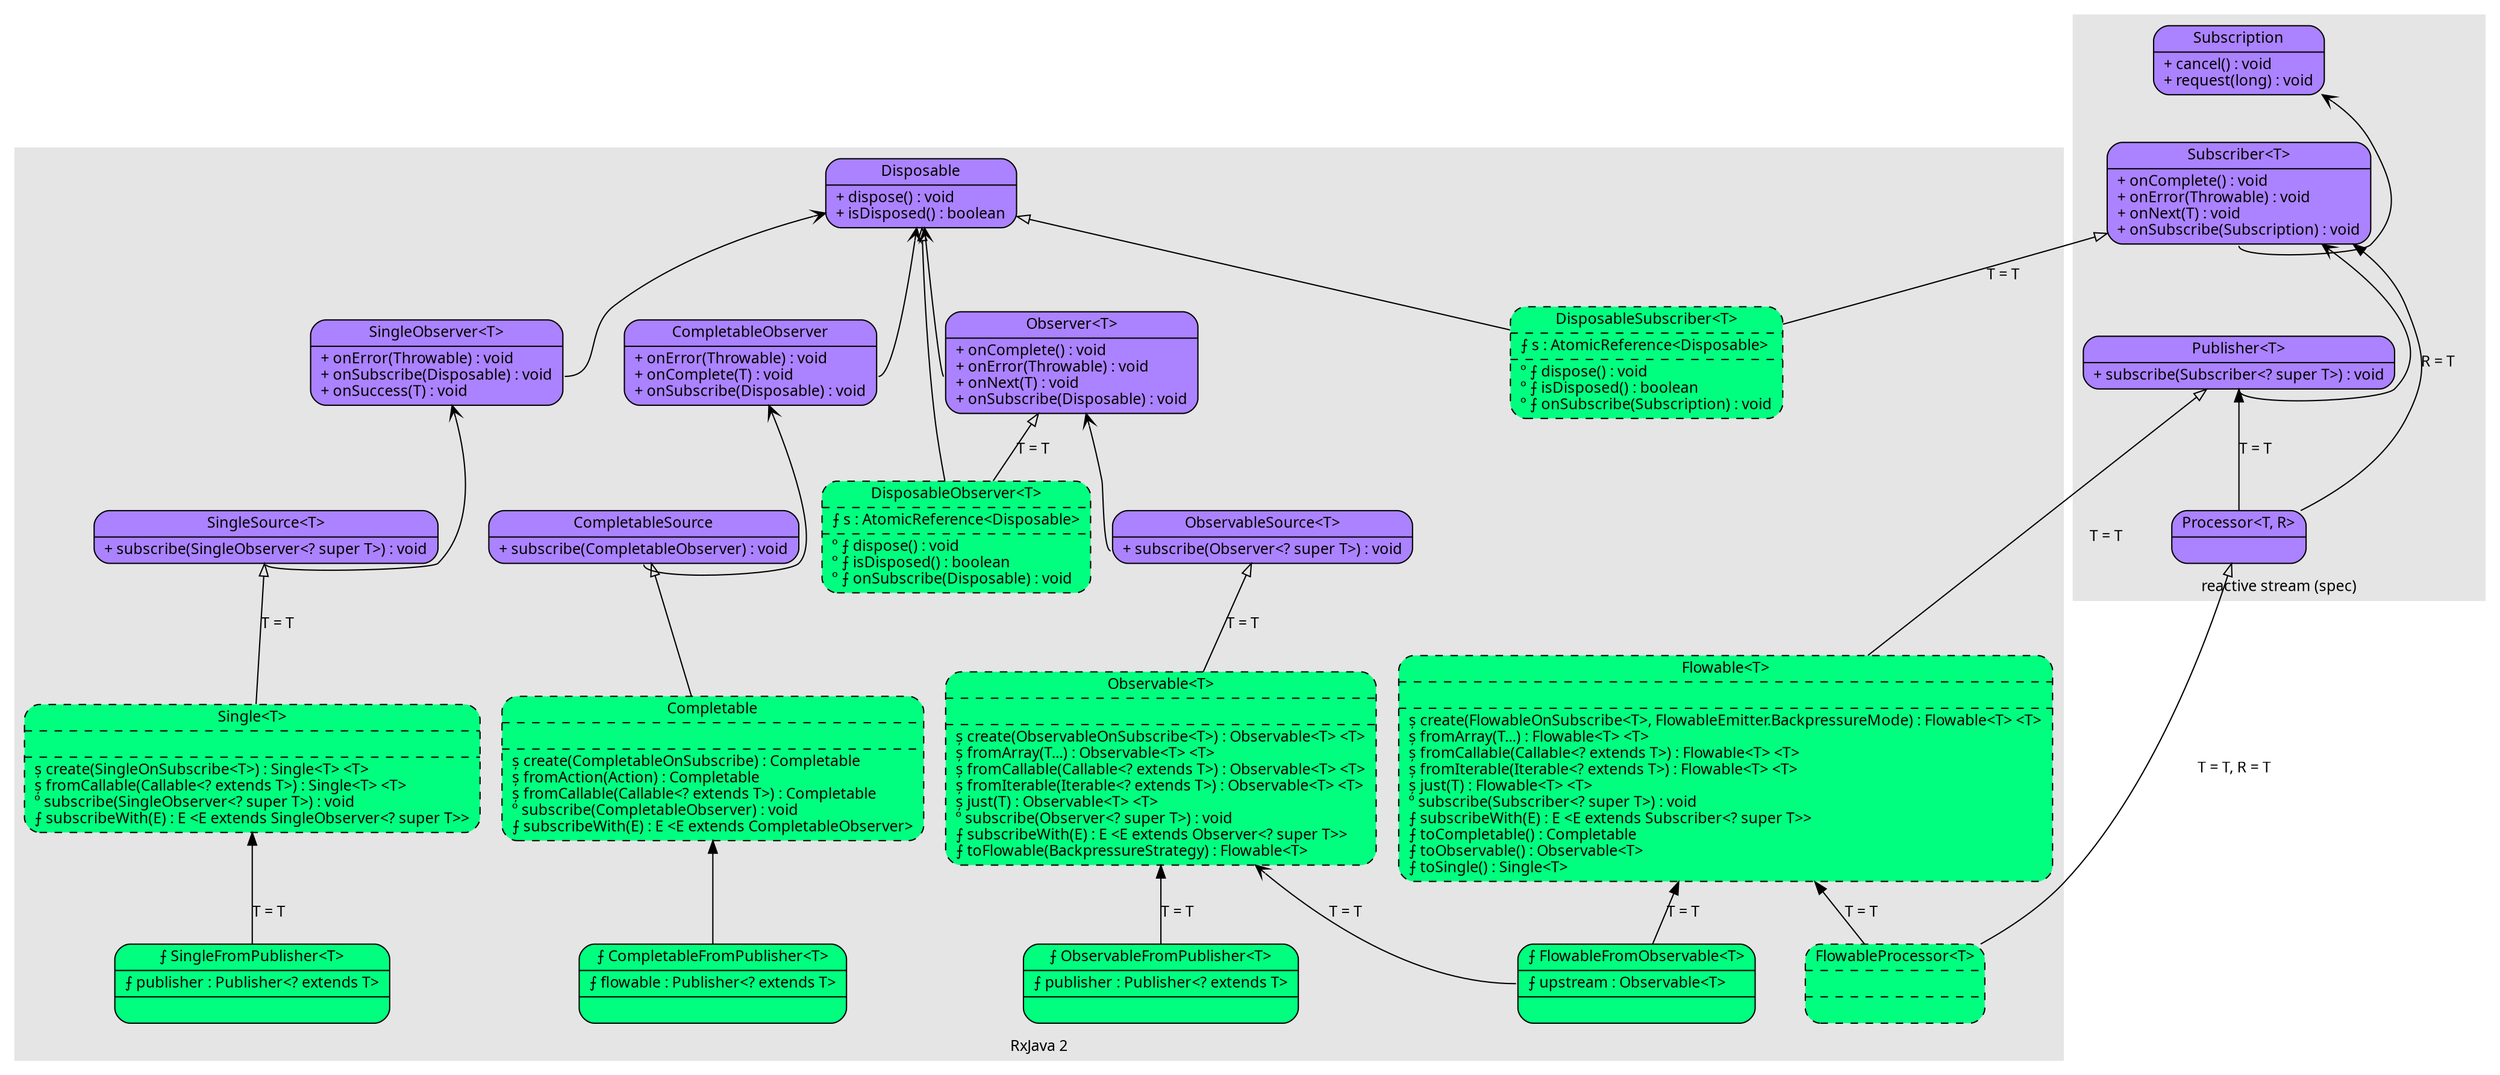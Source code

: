 digraph reactive {
	rankdir = BT;
    fontname = "Verdana";
    fontsize = 12;
    node [fontname = "Verdana", fontsize = 12, shape = "record"];
    edge [fontname = "Verdana", fontsize = 12];
    
	subgraph cluster25 {
		label = "reactive stream (spec)";
		style = filled;
		color = grey90;
		Processor [label = "{<f0>Processor&lt;T, R&gt;|}", style = "rounded, filled", fillcolor = "mediumpurple1"];
		Publisher [label = "{<f0>Publisher&lt;T&gt;|<f2>+ subscribe(Subscriber&lt;? super T&gt;) : void\l}", style = "rounded, filled", fillcolor = "mediumpurple1"];
		Subscriber [label = "{<f0>Subscriber&lt;T&gt;|<f2>+ onComplete() : void\l+ onError(Throwable) : void\l+ onNext(T) : void\l+ onSubscribe(Subscription) : void\l}", style = "rounded, filled", fillcolor = "mediumpurple1"];
		Subscription [label = "{<f0>Subscription|<f2>+ cancel() : void\l+ request(long) : void\l}", style = "rounded, filled", fillcolor = "mediumpurple1"];
	}
	
	subgraph cluster75 {
		label = "RxJava 2";
		style = filled;
		color = grey90;
		Completable [label = "{<f0>Completable|<f1>|<f2>&#537; create(CompletableOnSubscribe) : Completable\l&#537; fromAction(Action) : Completable\l&#537; fromCallable(Callable&lt;? extends T&gt;) : Completable\l&#186; subscribe(CompletableObserver) : void\l&#10765; subscribeWith(E) : E &lt;E extends CompletableObserver&gt;\l}", style = "rounded, filled, dashed", fillcolor = "springgreen"];
		CompletableFromPublisher [label = "{<f0>&#10765; CompletableFromPublisher&lt;T&gt;|<f1>&#10765; flowable : Publisher&lt;? extends T&gt;\l|<f2>}", style = "rounded, filled", fillcolor = "springgreen"];
		CompletableObserver [label = "{<f0>CompletableObserver|<f2>+ onError(Throwable) : void\l+ onComplete(T) : void\l+ onSubscribe(Disposable) : void\l}", style = "rounded, filled", fillcolor = "mediumpurple1"];
		CompletableSource [label = "{<f0>CompletableSource|<f2>+ subscribe(CompletableObserver) : void\l}", style = "rounded, filled", fillcolor = "mediumpurple1"];
		Disposable [label = "{<f0>Disposable|<f2>+ dispose() : void\l+ isDisposed() : boolean\l}", style = "rounded, filled", fillcolor = "mediumpurple1"];
		DisposableObserver [label = "{<f0>DisposableObserver&lt;T&gt;|<f1>&#10765; s : AtomicReference&lt;Disposable&gt;\l|<f2>&#186; &#10765; dispose() : void\l&#186; &#10765; isDisposed() : boolean\l&#186; &#10765; onSubscribe(Disposable) : void\l}", style = "rounded, filled, dashed", fillcolor = "springgreen"];
		DisposableSubscriber [label = "{<f0>DisposableSubscriber&lt;T&gt;|<f1>&#10765; s : AtomicReference&lt;Disposable&gt;\l|<f2>&#186; &#10765; dispose() : void\l&#186; &#10765; isDisposed() : boolean\l&#186; &#10765; onSubscribe(Subscription) : void\l}", style = "rounded, filled, dashed", fillcolor = "springgreen"];
		Flowable [label = "{<f0>Flowable&lt;T&gt;|<f1>|<f2>&#537; create(FlowableOnSubscribe&lt;T&gt;, FlowableEmitter.BackpressureMode) : Flowable&lt;T&gt; &lt;T&gt;\l&#537; fromArray(T...) : Flowable&lt;T&gt; &lt;T&gt;\l&#537; fromCallable(Callable&lt;? extends T&gt;) : Flowable&lt;T&gt; &lt;T&gt;\l&#537; fromIterable(Iterable&lt;? extends T&gt;) : Flowable&lt;T&gt; &lt;T&gt;\l&#537; just(T) : Flowable&lt;T&gt; &lt;T&gt;\l&#186; subscribe(Subscriber&lt;? super T&gt;) : void\l&#10765; subscribeWith(E) : E &lt;E extends Subscriber&lt;? super T&gt;&gt;\l&#10765; toCompletable() : Completable\l&#10765; toObservable() : Observable&lt;T&gt;\l&#10765; toSingle() : Single&lt;T&gt;\l}", style = "rounded, filled, dashed", fillcolor = "springgreen"];
		FlowableFromObservables [label = "{<f0>&#10765; FlowableFromObservable&lt;T&gt;|<f1>&#10765; upstream : Observable&lt;T&gt;\l|<f2>}", style = "rounded, filled", fillcolor = "springgreen"];
		FlowableProcessor [label = "{<f0>FlowableProcessor&lt;T&gt;|<f1>|<f2>}", style = "rounded, filled, dashed", fillcolor = "springgreen"];
		Observable [label = "{<f0>Observable&lt;T&gt;|<f1>|<f2>&#537; create(ObservableOnSubscribe&lt;T&gt;) : Observable&lt;T&gt; &lt;T&gt;\l&#537; fromArray(T...) : Observable&lt;T&gt; &lt;T&gt;\l&#537; fromCallable(Callable&lt;? extends T&gt;) : Observable&lt;T&gt; &lt;T&gt;\l&#537; fromIterable(Iterable&lt;? extends T&gt;) : Observable&lt;T&gt; &lt;T&gt;\l&#537; just(T) : Observable&lt;T&gt; &lt;T&gt;\l&#186; subscribe(Observer&lt;? super T&gt;) : void\l&#10765; subscribeWith(E) : E &lt;E extends Observer&lt;? super T&gt;&gt;\l&#10765; toFlowable(BackpressureStrategy) : Flowable&lt;T&gt;\l}", style = "rounded, filled, dashed", fillcolor = "springgreen"];
		ObservableFromPublisher [label = "{<f0>&#10765; ObservableFromPublisher&lt;T&gt;|<f1>&#10765; publisher : Publisher&lt;? extends T&gt;\l|<f2>}", style = "rounded, filled", fillcolor = "springgreen"];
		ObservableSource [label = "{<f0>ObservableSource&lt;T&gt;|<f2>+ subscribe(Observer&lt;? super T&gt;) : void\l}", style = "rounded, filled", fillcolor = "mediumpurple1"];
		Observer [label = "{<f0>Observer&lt;T&gt;|<f2>+ onComplete() : void\l+ onError(Throwable) : void\l+ onNext(T) : void\l+ onSubscribe(Disposable) : void\l}", style = "rounded, filled", fillcolor = "mediumpurple1"];
		Single [label = "{<f0>Single&lt;T&gt;|<f1>|<f2>&#537; create(SingleOnSubscribe&lt;T&gt;) : Single&lt;T&gt; &lt;T&gt;\l&#537; fromCallable(Callable&lt;? extends T&gt;) : Single&lt;T&gt; &lt;T&gt;\l&#186; subscribe(SingleObserver&lt;? super T&gt;) : void\l&#10765; subscribeWith(E) : E &lt;E extends SingleObserver&lt;? super T&gt;&gt;\l}", style = "rounded, filled, dashed", fillcolor = "springgreen"];
		SingleFromPublisher [label = "{<f0>&#10765; SingleFromPublisher&lt;T&gt;|<f1>&#10765; publisher : Publisher&lt;? extends T&gt;\l|<f2>}", style = "rounded, filled", fillcolor = "springgreen"];
		SingleObserver [label = "{<f0>SingleObserver&lt;T&gt;|<f2>+ onError(Throwable) : void\l+ onSubscribe(Disposable) : void\l+ onSuccess(T) : void\l}", style = "rounded, filled", fillcolor = "mediumpurple1"];
		SingleSource [label = "{<f0>SingleSource&lt;T&gt;|<f2>+ subscribe(SingleObserver&lt;? super T&gt;) : void\l}", style = "rounded, filled", fillcolor = "mediumpurple1"];
	}
	
	/*
	subgraph cluster00 {
		label = "";
		style = filled;
		color = grey90;
	}
	
	// item_name [label = "item_lable", style = "filled", fillcolor = "palegreen"];
	// record_name [shape = "record", label = "{{<f0>interface|{<f10>(other implementers)}}|(other methods)}"];
	// interface_minor [shape = "plaintext", label = "Interface_minor"];
	// interface [label = "{<f0>Interface|<f2>+ method() : return_type\l}", style = "rounded, filled", fillcolor = "mediumpurple1"];
	// abstract_class [label = "{<f0>Abstract_Class|<f1>+ field1 : type\l+ field2 : type\l|<f2>&#170; abstract_method() : return_type\l&#537; static_method() : return_type\l+ method() : return_type\l}", style = "rounded, filled, dashed", fillcolor = "springgreen"];
	// class [label = "{<f0>Class|<f1>+ field1 : type\l+ field2 : type\l&#10765; final_field : type\l&#537; static_field : type\l|<f2>+ method() : return_type\l&#537; static_method() : return_type\l&#186; overriden_method() : return_type\l}", style = "rounded, filled", fillcolor = "springgreen"];
	*/
	
	// Implementation -> Interface [arrowhead = "empty"];
	// Subclass -> Class;	
	// Referer -> Referee [arrowhead = "vee"];
	// Implementation -> InterfaceMinor [arrowhead = "odot"];	
	
	Processor -> Publisher [label = "T = T"];
	Processor -> Subscriber [label = "R = T"];
	Publisher:f2 -> Subscriber [arrowhead = "vee"];
	Subscriber:f2 -> Subscription [arrowhead = "vee"];
	
	Flowable -> Publisher [arrowhead = "empty", label = "T = T"];
	FlowableProcessor -> Flowable [label = "T = T"];
	FlowableProcessor -> Processor [arrowhead = "empty", label = "T = T, R = T"];
	
	FlowableFromObservables -> Flowable [label = "T = T"];
	FlowableFromObservables:f1 -> Observable [arrowhead = "vee", label = "T = T"];
	
	// observable
	ObservableSource:f2 -> Observer [arrowhead = "vee"];
	Observer:f2 -> Disposable [arrowhead = "vee"];
	Observable -> ObservableSource [arrowhead = "empty", label = "T = T"];
	ObservableFromPublisher -> Observable [label = "T = T"];
	
	// single
	SingleSource:f2 -> SingleObserver [arrowhead = "vee"];
	SingleObserver:f2 -> Disposable [arrowhead = "vee"];
	Single -> SingleSource [arrowhead = "empty", label = "T = T"];
	SingleFromPublisher -> Single [label = "T = T"];
	
	// completable
	CompletableSource:f2 -> CompletableObserver [arrowhead = "vee"];
	CompletableObserver:f2 -> Disposable [arrowhead = "vee"];
	Completable -> CompletableSource [arrowhead = "empty"];
	CompletableFromPublisher -> Completable;
	
	// disposables
	DisposableObserver -> Observer [arrowhead = "empty", label = "T = T"];
	DisposableObserver -> Disposable [arrowhead = "empty"];
	DisposableSubscriber -> Subscriber [arrowhead = "empty", label = "T = T"];
	DisposableSubscriber -> Disposable [arrowhead = "empty"];
}

